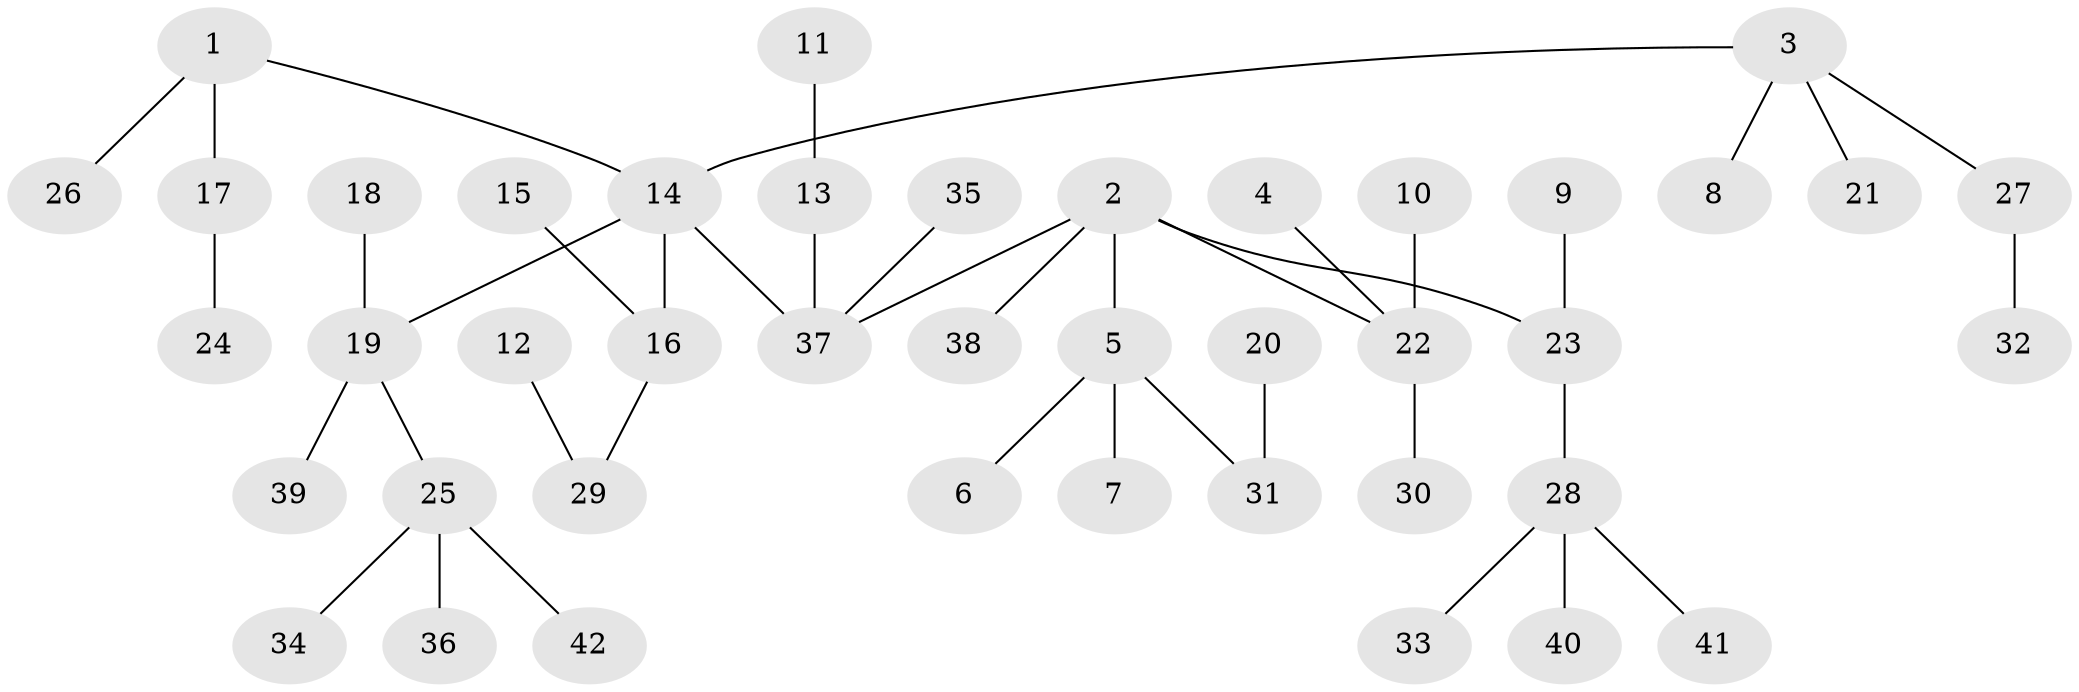 // original degree distribution, {4: 0.0963855421686747, 6: 0.024096385542168676, 3: 0.08433734939759036, 2: 0.30120481927710846, 5: 0.024096385542168676, 1: 0.46987951807228917}
// Generated by graph-tools (version 1.1) at 2025/50/03/09/25 03:50:16]
// undirected, 42 vertices, 41 edges
graph export_dot {
graph [start="1"]
  node [color=gray90,style=filled];
  1;
  2;
  3;
  4;
  5;
  6;
  7;
  8;
  9;
  10;
  11;
  12;
  13;
  14;
  15;
  16;
  17;
  18;
  19;
  20;
  21;
  22;
  23;
  24;
  25;
  26;
  27;
  28;
  29;
  30;
  31;
  32;
  33;
  34;
  35;
  36;
  37;
  38;
  39;
  40;
  41;
  42;
  1 -- 14 [weight=1.0];
  1 -- 17 [weight=1.0];
  1 -- 26 [weight=1.0];
  2 -- 5 [weight=1.0];
  2 -- 22 [weight=1.0];
  2 -- 23 [weight=1.0];
  2 -- 37 [weight=1.0];
  2 -- 38 [weight=1.0];
  3 -- 8 [weight=1.0];
  3 -- 14 [weight=1.0];
  3 -- 21 [weight=1.0];
  3 -- 27 [weight=1.0];
  4 -- 22 [weight=1.0];
  5 -- 6 [weight=1.0];
  5 -- 7 [weight=1.0];
  5 -- 31 [weight=1.0];
  9 -- 23 [weight=1.0];
  10 -- 22 [weight=1.0];
  11 -- 13 [weight=1.0];
  12 -- 29 [weight=1.0];
  13 -- 37 [weight=1.0];
  14 -- 16 [weight=1.0];
  14 -- 19 [weight=1.0];
  14 -- 37 [weight=1.0];
  15 -- 16 [weight=1.0];
  16 -- 29 [weight=1.0];
  17 -- 24 [weight=1.0];
  18 -- 19 [weight=1.0];
  19 -- 25 [weight=1.0];
  19 -- 39 [weight=1.0];
  20 -- 31 [weight=1.0];
  22 -- 30 [weight=1.0];
  23 -- 28 [weight=1.0];
  25 -- 34 [weight=1.0];
  25 -- 36 [weight=1.0];
  25 -- 42 [weight=1.0];
  27 -- 32 [weight=1.0];
  28 -- 33 [weight=1.0];
  28 -- 40 [weight=1.0];
  28 -- 41 [weight=1.0];
  35 -- 37 [weight=1.0];
}
